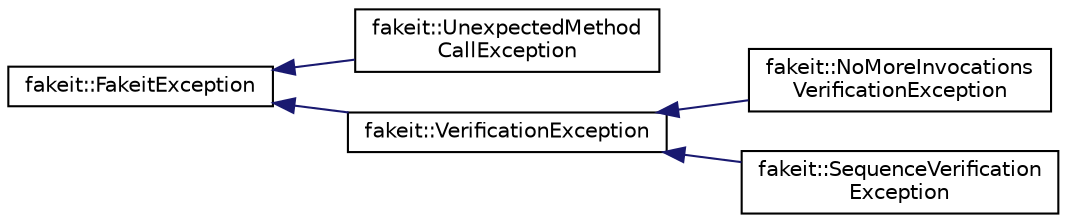 digraph "Graphical Class Hierarchy"
{
  edge [fontname="Helvetica",fontsize="10",labelfontname="Helvetica",labelfontsize="10"];
  node [fontname="Helvetica",fontsize="10",shape=record];
  rankdir="LR";
  Node1 [label="fakeit::FakeitException",height=0.2,width=0.4,color="black", fillcolor="white", style="filled",URL="$d0/d60/structfakeit_1_1FakeitException.html"];
  Node1 -> Node2 [dir="back",color="midnightblue",fontsize="10",style="solid",fontname="Helvetica"];
  Node2 [label="fakeit::UnexpectedMethod\lCallException",height=0.2,width=0.4,color="black", fillcolor="white", style="filled",URL="$db/dcd/structfakeit_1_1UnexpectedMethodCallException.html"];
  Node1 -> Node3 [dir="back",color="midnightblue",fontsize="10",style="solid",fontname="Helvetica"];
  Node3 [label="fakeit::VerificationException",height=0.2,width=0.4,color="black", fillcolor="white", style="filled",URL="$d5/d23/structfakeit_1_1VerificationException.html"];
  Node3 -> Node4 [dir="back",color="midnightblue",fontsize="10",style="solid",fontname="Helvetica"];
  Node4 [label="fakeit::NoMoreInvocations\lVerificationException",height=0.2,width=0.4,color="black", fillcolor="white", style="filled",URL="$d6/d42/structfakeit_1_1NoMoreInvocationsVerificationException.html"];
  Node3 -> Node5 [dir="back",color="midnightblue",fontsize="10",style="solid",fontname="Helvetica"];
  Node5 [label="fakeit::SequenceVerification\lException",height=0.2,width=0.4,color="black", fillcolor="white", style="filled",URL="$d0/da6/structfakeit_1_1SequenceVerificationException.html"];
}
